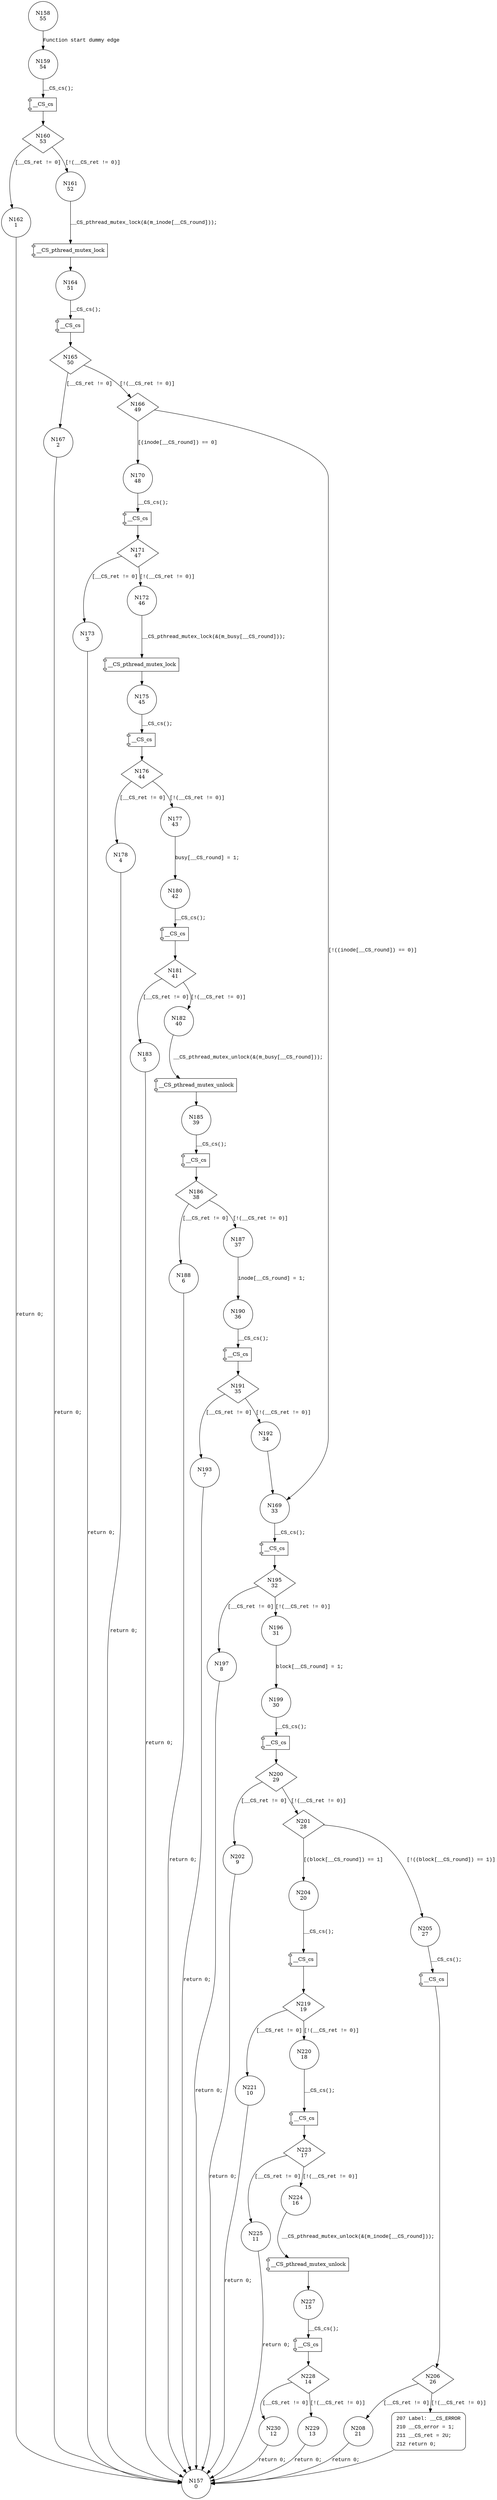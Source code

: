 digraph allocator {
158 [shape="circle" label="N158\n55"]
159 [shape="circle" label="N159\n54"]
160 [shape="diamond" label="N160\n53"]
162 [shape="circle" label="N162\n1"]
161 [shape="circle" label="N161\n52"]
164 [shape="circle" label="N164\n51"]
165 [shape="diamond" label="N165\n50"]
167 [shape="circle" label="N167\n2"]
166 [shape="diamond" label="N166\n49"]
170 [shape="circle" label="N170\n48"]
169 [shape="circle" label="N169\n33"]
195 [shape="diamond" label="N195\n32"]
197 [shape="circle" label="N197\n8"]
196 [shape="circle" label="N196\n31"]
199 [shape="circle" label="N199\n30"]
200 [shape="diamond" label="N200\n29"]
202 [shape="circle" label="N202\n9"]
201 [shape="diamond" label="N201\n28"]
204 [shape="circle" label="N204\n20"]
205 [shape="circle" label="N205\n27"]
206 [shape="diamond" label="N206\n26"]
208 [shape="circle" label="N208\n21"]
207 [shape="circle" label="N207\n25"]
157 [shape="circle" label="N157\n0"]
219 [shape="diamond" label="N219\n19"]
221 [shape="circle" label="N221\n10"]
220 [shape="circle" label="N220\n18"]
223 [shape="diamond" label="N223\n17"]
225 [shape="circle" label="N225\n11"]
224 [shape="circle" label="N224\n16"]
227 [shape="circle" label="N227\n15"]
228 [shape="diamond" label="N228\n14"]
230 [shape="circle" label="N230\n12"]
229 [shape="circle" label="N229\n13"]
171 [shape="diamond" label="N171\n47"]
173 [shape="circle" label="N173\n3"]
172 [shape="circle" label="N172\n46"]
175 [shape="circle" label="N175\n45"]
176 [shape="diamond" label="N176\n44"]
178 [shape="circle" label="N178\n4"]
177 [shape="circle" label="N177\n43"]
180 [shape="circle" label="N180\n42"]
181 [shape="diamond" label="N181\n41"]
183 [shape="circle" label="N183\n5"]
182 [shape="circle" label="N182\n40"]
185 [shape="circle" label="N185\n39"]
186 [shape="diamond" label="N186\n38"]
188 [shape="circle" label="N188\n6"]
187 [shape="circle" label="N187\n37"]
190 [shape="circle" label="N190\n36"]
191 [shape="diamond" label="N191\n35"]
193 [shape="circle" label="N193\n7"]
192 [shape="circle" label="N192\n34"]
207 [style="filled,bold" penwidth="1" fillcolor="white" fontname="Courier New" shape="Mrecord" label=<<table border="0" cellborder="0" cellpadding="3" bgcolor="white"><tr><td align="right">207</td><td align="left">Label: __CS_ERROR</td></tr><tr><td align="right">210</td><td align="left">__CS_error = 1;</td></tr><tr><td align="right">211</td><td align="left">__CS_ret = 2U;</td></tr><tr><td align="right">212</td><td align="left">return 0;</td></tr></table>>]
207 -> 157[label=""]
158 -> 159 [label="Function start dummy edge" fontname="Courier New"]
100024 [shape="component" label="__CS_cs"]
159 -> 100024 [label="__CS_cs();" fontname="Courier New"]
100024 -> 160 [label="" fontname="Courier New"]
160 -> 162 [label="[__CS_ret != 0]" fontname="Courier New"]
160 -> 161 [label="[!(__CS_ret != 0)]" fontname="Courier New"]
100025 [shape="component" label="__CS_pthread_mutex_lock"]
161 -> 100025 [label="__CS_pthread_mutex_lock(&(m_inode[__CS_round]));" fontname="Courier New"]
100025 -> 164 [label="" fontname="Courier New"]
100026 [shape="component" label="__CS_cs"]
164 -> 100026 [label="__CS_cs();" fontname="Courier New"]
100026 -> 165 [label="" fontname="Courier New"]
165 -> 167 [label="[__CS_ret != 0]" fontname="Courier New"]
165 -> 166 [label="[!(__CS_ret != 0)]" fontname="Courier New"]
166 -> 170 [label="[(inode[__CS_round]) == 0]" fontname="Courier New"]
166 -> 169 [label="[!((inode[__CS_round]) == 0)]" fontname="Courier New"]
100027 [shape="component" label="__CS_cs"]
169 -> 100027 [label="__CS_cs();" fontname="Courier New"]
100027 -> 195 [label="" fontname="Courier New"]
195 -> 197 [label="[__CS_ret != 0]" fontname="Courier New"]
195 -> 196 [label="[!(__CS_ret != 0)]" fontname="Courier New"]
100028 [shape="component" label="__CS_cs"]
199 -> 100028 [label="__CS_cs();" fontname="Courier New"]
100028 -> 200 [label="" fontname="Courier New"]
200 -> 202 [label="[__CS_ret != 0]" fontname="Courier New"]
200 -> 201 [label="[!(__CS_ret != 0)]" fontname="Courier New"]
201 -> 204 [label="[(block[__CS_round]) == 1]" fontname="Courier New"]
201 -> 205 [label="[!((block[__CS_round]) == 1)]" fontname="Courier New"]
100029 [shape="component" label="__CS_cs"]
205 -> 100029 [label="__CS_cs();" fontname="Courier New"]
100029 -> 206 [label="" fontname="Courier New"]
206 -> 208 [label="[__CS_ret != 0]" fontname="Courier New"]
206 -> 207 [label="[!(__CS_ret != 0)]" fontname="Courier New"]
208 -> 157 [label="return 0;" fontname="Courier New"]
100030 [shape="component" label="__CS_cs"]
204 -> 100030 [label="__CS_cs();" fontname="Courier New"]
100030 -> 219 [label="" fontname="Courier New"]
219 -> 221 [label="[__CS_ret != 0]" fontname="Courier New"]
219 -> 220 [label="[!(__CS_ret != 0)]" fontname="Courier New"]
100031 [shape="component" label="__CS_cs"]
220 -> 100031 [label="__CS_cs();" fontname="Courier New"]
100031 -> 223 [label="" fontname="Courier New"]
223 -> 225 [label="[__CS_ret != 0]" fontname="Courier New"]
223 -> 224 [label="[!(__CS_ret != 0)]" fontname="Courier New"]
100032 [shape="component" label="__CS_pthread_mutex_unlock"]
224 -> 100032 [label="__CS_pthread_mutex_unlock(&(m_inode[__CS_round]));" fontname="Courier New"]
100032 -> 227 [label="" fontname="Courier New"]
100033 [shape="component" label="__CS_cs"]
227 -> 100033 [label="__CS_cs();" fontname="Courier New"]
100033 -> 228 [label="" fontname="Courier New"]
228 -> 230 [label="[__CS_ret != 0]" fontname="Courier New"]
228 -> 229 [label="[!(__CS_ret != 0)]" fontname="Courier New"]
230 -> 157 [label="return 0;" fontname="Courier New"]
221 -> 157 [label="return 0;" fontname="Courier New"]
197 -> 157 [label="return 0;" fontname="Courier New"]
100034 [shape="component" label="__CS_cs"]
170 -> 100034 [label="__CS_cs();" fontname="Courier New"]
100034 -> 171 [label="" fontname="Courier New"]
171 -> 173 [label="[__CS_ret != 0]" fontname="Courier New"]
171 -> 172 [label="[!(__CS_ret != 0)]" fontname="Courier New"]
100035 [shape="component" label="__CS_pthread_mutex_lock"]
172 -> 100035 [label="__CS_pthread_mutex_lock(&(m_busy[__CS_round]));" fontname="Courier New"]
100035 -> 175 [label="" fontname="Courier New"]
100036 [shape="component" label="__CS_cs"]
175 -> 100036 [label="__CS_cs();" fontname="Courier New"]
100036 -> 176 [label="" fontname="Courier New"]
176 -> 178 [label="[__CS_ret != 0]" fontname="Courier New"]
176 -> 177 [label="[!(__CS_ret != 0)]" fontname="Courier New"]
100037 [shape="component" label="__CS_cs"]
180 -> 100037 [label="__CS_cs();" fontname="Courier New"]
100037 -> 181 [label="" fontname="Courier New"]
181 -> 183 [label="[__CS_ret != 0]" fontname="Courier New"]
181 -> 182 [label="[!(__CS_ret != 0)]" fontname="Courier New"]
100038 [shape="component" label="__CS_pthread_mutex_unlock"]
182 -> 100038 [label="__CS_pthread_mutex_unlock(&(m_busy[__CS_round]));" fontname="Courier New"]
100038 -> 185 [label="" fontname="Courier New"]
100039 [shape="component" label="__CS_cs"]
185 -> 100039 [label="__CS_cs();" fontname="Courier New"]
100039 -> 186 [label="" fontname="Courier New"]
186 -> 188 [label="[__CS_ret != 0]" fontname="Courier New"]
186 -> 187 [label="[!(__CS_ret != 0)]" fontname="Courier New"]
100040 [shape="component" label="__CS_cs"]
190 -> 100040 [label="__CS_cs();" fontname="Courier New"]
100040 -> 191 [label="" fontname="Courier New"]
191 -> 193 [label="[__CS_ret != 0]" fontname="Courier New"]
191 -> 192 [label="[!(__CS_ret != 0)]" fontname="Courier New"]
193 -> 157 [label="return 0;" fontname="Courier New"]
183 -> 157 [label="return 0;" fontname="Courier New"]
173 -> 157 [label="return 0;" fontname="Courier New"]
162 -> 157 [label="return 0;" fontname="Courier New"]
196 -> 199 [label="block[__CS_round] = 1;" fontname="Courier New"]
229 -> 157 [label="return 0;" fontname="Courier New"]
225 -> 157 [label="return 0;" fontname="Courier New"]
202 -> 157 [label="return 0;" fontname="Courier New"]
177 -> 180 [label="busy[__CS_round] = 1;" fontname="Courier New"]
187 -> 190 [label="inode[__CS_round] = 1;" fontname="Courier New"]
192 -> 169 [label="" fontname="Courier New"]
188 -> 157 [label="return 0;" fontname="Courier New"]
178 -> 157 [label="return 0;" fontname="Courier New"]
167 -> 157 [label="return 0;" fontname="Courier New"]
}